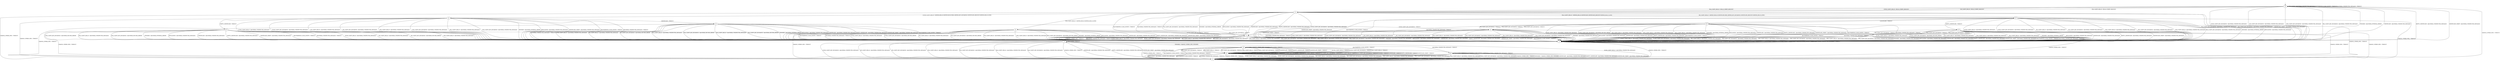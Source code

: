 digraph h5 {
s0 [label="s0"];
s1 [label="s1"];
s2 [label="s2"];
s3 [label="s3"];
s4 [label="s4"];
s5 [label="s5"];
s12 [label="s12"];
s6 [label="s6"];
s7 [label="s7"];
s13 [label="s13"];
s14 [label="s14"];
s17 [label="s17"];
s8 [label="s8"];
s9 [label="s9"];
s15 [label="s15"];
s10 [label="s10"];
s16 [label="s16"];
s11 [label="s11"];
s0 -> s1 [label="ECDH_CLIENT_HELLO / HELLO_VERIFY_REQUEST"];
s0 -> s2 [label="ECDH_CLIENT_KEY_EXCHANGE / Alert(FATAL,UNEXPECTED_MESSAGE)"];
s0 -> s1 [label="DH_CLIENT_HELLO / HELLO_VERIFY_REQUEST"];
s0 -> s2 [label="DH_CLIENT_KEY_EXCHANGE / Alert(FATAL,UNEXPECTED_MESSAGE)"];
s0 -> s1 [label="PSK_CLIENT_HELLO / HELLO_VERIFY_REQUEST"];
s0 -> s2 [label="PSK_CLIENT_KEY_EXCHANGE / Alert(FATAL,UNEXPECTED_MESSAGE)"];
s0 -> s1 [label="RSA_CLIENT_HELLO / HELLO_VERIFY_REQUEST"];
s0 -> s2 [label="RSA_CLIENT_KEY_EXCHANGE / Alert(FATAL,UNEXPECTED_MESSAGE)"];
s0 -> s3 [label="CHANGE_CIPHER_SPEC / TIMEOUT"];
s0 -> s2 [label="FINISHED / Alert(FATAL,INTERNAL_ERROR)"];
s0 -> s0 [label="APPLICATION / Alert(FATAL,UNEXPECTED_MESSAGE)"];
s0 -> s2 [label="CERTIFICATE / Alert(FATAL,UNEXPECTED_MESSAGE)"];
s0 -> s2 [label="EMPTY_CERTIFICATE / Alert(FATAL,UNEXPECTED_MESSAGE)"];
s0 -> s2 [label="CERTIFICATE_VERIFY / Alert(FATAL,UNEXPECTED_MESSAGE)"];
s0 -> s0 [label="Alert(WARNING,CLOSE_NOTIFY) / TIMEOUT"];
s0 -> s0 [label="Alert(FATAL,UNEXPECTED_MESSAGE) / TIMEOUT"];
s1 -> s4 [label="ECDH_CLIENT_HELLO / SERVER_HELLO,CERTIFICATE,ECDHE_SERVER_KEY_EXCHANGE,CERTIFICATE_REQUEST,SERVER_HELLO_DONE"];
s1 -> s2 [label="ECDH_CLIENT_KEY_EXCHANGE / Alert(FATAL,UNEXPECTED_MESSAGE)"];
s1 -> s12 [label="DH_CLIENT_HELLO / SERVER_HELLO,CERTIFICATE,DHE_SERVER_KEY_EXCHANGE,CERTIFICATE_REQUEST,SERVER_HELLO_DONE"];
s1 -> s2 [label="DH_CLIENT_KEY_EXCHANGE / Alert(FATAL,UNEXPECTED_MESSAGE)"];
s1 -> s5 [label="PSK_CLIENT_HELLO / SERVER_HELLO,SERVER_HELLO_DONE"];
s1 -> s2 [label="PSK_CLIENT_KEY_EXCHANGE / Alert(FATAL,UNEXPECTED_MESSAGE)"];
s1 -> s12 [label="RSA_CLIENT_HELLO / SERVER_HELLO,CERTIFICATE,CERTIFICATE_REQUEST,SERVER_HELLO_DONE"];
s1 -> s2 [label="RSA_CLIENT_KEY_EXCHANGE / Alert(FATAL,UNEXPECTED_MESSAGE)"];
s1 -> s3 [label="CHANGE_CIPHER_SPEC / TIMEOUT"];
s1 -> s2 [label="FINISHED / Alert(FATAL,INTERNAL_ERROR)"];
s1 -> s2 [label="APPLICATION / Alert(FATAL,UNEXPECTED_MESSAGE)"];
s1 -> s2 [label="CERTIFICATE / Alert(FATAL,UNEXPECTED_MESSAGE)"];
s1 -> s2 [label="EMPTY_CERTIFICATE / Alert(FATAL,UNEXPECTED_MESSAGE)"];
s1 -> s2 [label="CERTIFICATE_VERIFY / Alert(FATAL,UNEXPECTED_MESSAGE)"];
s1 -> s2 [label="Alert(WARNING,CLOSE_NOTIFY) / TIMEOUT"];
s1 -> s2 [label="Alert(FATAL,UNEXPECTED_MESSAGE) / TIMEOUT"];
s2 -> s2 [label="ECDH_CLIENT_HELLO / TIMEOUT"];
s2 -> s2 [label="ECDH_CLIENT_KEY_EXCHANGE / TIMEOUT"];
s2 -> s2 [label="DH_CLIENT_HELLO / TIMEOUT"];
s2 -> s2 [label="DH_CLIENT_KEY_EXCHANGE / TIMEOUT"];
s2 -> s2 [label="PSK_CLIENT_HELLO / TIMEOUT"];
s2 -> s2 [label="PSK_CLIENT_KEY_EXCHANGE / TIMEOUT"];
s2 -> s2 [label="RSA_CLIENT_HELLO / TIMEOUT"];
s2 -> s2 [label="RSA_CLIENT_KEY_EXCHANGE / TIMEOUT"];
s2 -> s3 [label="CHANGE_CIPHER_SPEC / TIMEOUT"];
s2 -> s2 [label="FINISHED / TIMEOUT"];
s2 -> s2 [label="APPLICATION / Alert(FATAL,UNEXPECTED_MESSAGE)"];
s2 -> s2 [label="CERTIFICATE / TIMEOUT"];
s2 -> s2 [label="EMPTY_CERTIFICATE / TIMEOUT"];
s2 -> s2 [label="CERTIFICATE_VERIFY / TIMEOUT"];
s2 -> s2 [label="Alert(WARNING,CLOSE_NOTIFY) / TIMEOUT"];
s2 -> s2 [label="Alert(FATAL,UNEXPECTED_MESSAGE) / TIMEOUT"];
s3 -> s3 [label="ECDH_CLIENT_HELLO / TIMEOUT"];
s3 -> s3 [label="ECDH_CLIENT_KEY_EXCHANGE / TIMEOUT"];
s3 -> s3 [label="DH_CLIENT_HELLO / TIMEOUT"];
s3 -> s3 [label="DH_CLIENT_KEY_EXCHANGE / TIMEOUT"];
s3 -> s3 [label="PSK_CLIENT_HELLO / TIMEOUT"];
s3 -> s3 [label="PSK_CLIENT_KEY_EXCHANGE / TIMEOUT"];
s3 -> s3 [label="RSA_CLIENT_HELLO / TIMEOUT"];
s3 -> s3 [label="RSA_CLIENT_KEY_EXCHANGE / TIMEOUT"];
s3 -> s3 [label="CHANGE_CIPHER_SPEC / TIMEOUT"];
s3 -> s3 [label="FINISHED / TIMEOUT"];
s3 -> s3 [label="APPLICATION / TIMEOUT"];
s3 -> s3 [label="CERTIFICATE / TIMEOUT"];
s3 -> s3 [label="EMPTY_CERTIFICATE / TIMEOUT"];
s3 -> s3 [label="CERTIFICATE_VERIFY / TIMEOUT"];
s3 -> s3 [label="Alert(WARNING,CLOSE_NOTIFY) / TIMEOUT"];
s3 -> s3 [label="Alert(FATAL,UNEXPECTED_MESSAGE) / TIMEOUT"];
s4 -> s2 [label="ECDH_CLIENT_HELLO / Alert(FATAL,UNEXPECTED_MESSAGE)"];
s4 -> s2 [label="ECDH_CLIENT_KEY_EXCHANGE / Alert(FATAL,UNEXPECTED_MESSAGE)"];
s4 -> s2 [label="DH_CLIENT_HELLO / Alert(FATAL,UNEXPECTED_MESSAGE)"];
s4 -> s2 [label="DH_CLIENT_KEY_EXCHANGE / Alert(FATAL,UNEXPECTED_MESSAGE)"];
s4 -> s2 [label="PSK_CLIENT_HELLO / Alert(FATAL,UNEXPECTED_MESSAGE)"];
s4 -> s2 [label="PSK_CLIENT_KEY_EXCHANGE / Alert(FATAL,UNEXPECTED_MESSAGE)"];
s4 -> s2 [label="RSA_CLIENT_HELLO / Alert(FATAL,UNEXPECTED_MESSAGE)"];
s4 -> s2 [label="RSA_CLIENT_KEY_EXCHANGE / Alert(FATAL,UNEXPECTED_MESSAGE)"];
s4 -> s3 [label="CHANGE_CIPHER_SPEC / TIMEOUT"];
s4 -> s2 [label="FINISHED / Alert(FATAL,INTERNAL_ERROR)"];
s4 -> s2 [label="APPLICATION / Alert(FATAL,UNEXPECTED_MESSAGE)"];
s4 -> s6 [label="CERTIFICATE / TIMEOUT"];
s4 -> s17 [label="EMPTY_CERTIFICATE / TIMEOUT"];
s4 -> s2 [label="CERTIFICATE_VERIFY / Alert(FATAL,UNEXPECTED_MESSAGE)"];
s4 -> s2 [label="Alert(WARNING,CLOSE_NOTIFY) / TIMEOUT"];
s4 -> s2 [label="Alert(FATAL,UNEXPECTED_MESSAGE) / TIMEOUT"];
s5 -> s2 [label="ECDH_CLIENT_HELLO / Alert(FATAL,UNEXPECTED_MESSAGE)"];
s5 -> s2 [label="ECDH_CLIENT_KEY_EXCHANGE / Alert(FATAL,DECODE_ERROR)"];
s5 -> s2 [label="DH_CLIENT_HELLO / Alert(FATAL,UNEXPECTED_MESSAGE)"];
s5 -> s2 [label="DH_CLIENT_KEY_EXCHANGE / Alert(FATAL,DECODE_ERROR)"];
s5 -> s2 [label="PSK_CLIENT_HELLO / Alert(FATAL,UNEXPECTED_MESSAGE)"];
s5 -> s7 [label="PSK_CLIENT_KEY_EXCHANGE / TIMEOUT"];
s5 -> s2 [label="RSA_CLIENT_HELLO / Alert(FATAL,UNEXPECTED_MESSAGE)"];
s5 -> s2 [label="RSA_CLIENT_KEY_EXCHANGE / Alert(FATAL,DECODE_ERROR)"];
s5 -> s3 [label="CHANGE_CIPHER_SPEC / TIMEOUT"];
s5 -> s2 [label="FINISHED / Alert(FATAL,INTERNAL_ERROR)"];
s5 -> s2 [label="APPLICATION / Alert(FATAL,UNEXPECTED_MESSAGE)"];
s5 -> s2 [label="CERTIFICATE / Alert(FATAL,UNEXPECTED_MESSAGE)"];
s5 -> s2 [label="EMPTY_CERTIFICATE / Alert(FATAL,UNEXPECTED_MESSAGE)"];
s5 -> s2 [label="CERTIFICATE_VERIFY / Alert(FATAL,UNEXPECTED_MESSAGE)"];
s5 -> s2 [label="Alert(WARNING,CLOSE_NOTIFY) / TIMEOUT"];
s5 -> s2 [label="Alert(FATAL,UNEXPECTED_MESSAGE) / TIMEOUT"];
s12 -> s2 [label="ECDH_CLIENT_HELLO / Alert(FATAL,UNEXPECTED_MESSAGE)"];
s12 -> s2 [label="ECDH_CLIENT_KEY_EXCHANGE / Alert(FATAL,UNEXPECTED_MESSAGE)"];
s12 -> s2 [label="DH_CLIENT_HELLO / Alert(FATAL,UNEXPECTED_MESSAGE)"];
s12 -> s2 [label="DH_CLIENT_KEY_EXCHANGE / Alert(FATAL,UNEXPECTED_MESSAGE)"];
s12 -> s2 [label="PSK_CLIENT_HELLO / Alert(FATAL,UNEXPECTED_MESSAGE)"];
s12 -> s2 [label="PSK_CLIENT_KEY_EXCHANGE / Alert(FATAL,UNEXPECTED_MESSAGE)"];
s12 -> s2 [label="RSA_CLIENT_HELLO / Alert(FATAL,UNEXPECTED_MESSAGE)"];
s12 -> s2 [label="RSA_CLIENT_KEY_EXCHANGE / Alert(FATAL,UNEXPECTED_MESSAGE)"];
s12 -> s3 [label="CHANGE_CIPHER_SPEC / TIMEOUT"];
s12 -> s2 [label="FINISHED / Alert(FATAL,INTERNAL_ERROR)"];
s12 -> s2 [label="APPLICATION / Alert(FATAL,UNEXPECTED_MESSAGE)"];
s12 -> s13 [label="CERTIFICATE / TIMEOUT"];
s12 -> s14 [label="EMPTY_CERTIFICATE / TIMEOUT"];
s12 -> s2 [label="CERTIFICATE_VERIFY / Alert(FATAL,UNEXPECTED_MESSAGE)"];
s12 -> s2 [label="Alert(WARNING,CLOSE_NOTIFY) / TIMEOUT"];
s12 -> s2 [label="Alert(FATAL,UNEXPECTED_MESSAGE) / TIMEOUT"];
s6 -> s2 [label="ECDH_CLIENT_HELLO / Alert(FATAL,UNEXPECTED_MESSAGE)"];
s6 -> s8 [label="ECDH_CLIENT_KEY_EXCHANGE / TIMEOUT"];
s6 -> s2 [label="DH_CLIENT_HELLO / Alert(FATAL,UNEXPECTED_MESSAGE)"];
s6 -> s2 [label="DH_CLIENT_KEY_EXCHANGE / Alert(FATAL,DECODE_ERROR)"];
s6 -> s2 [label="PSK_CLIENT_HELLO / Alert(FATAL,UNEXPECTED_MESSAGE)"];
s6 -> s2 [label="PSK_CLIENT_KEY_EXCHANGE / Alert(FATAL,DECODE_ERROR)"];
s6 -> s2 [label="RSA_CLIENT_HELLO / Alert(FATAL,UNEXPECTED_MESSAGE)"];
s6 -> s2 [label="RSA_CLIENT_KEY_EXCHANGE / Alert(FATAL,DECODE_ERROR)"];
s6 -> s3 [label="CHANGE_CIPHER_SPEC / TIMEOUT"];
s6 -> s2 [label="FINISHED / Alert(FATAL,INTERNAL_ERROR)"];
s6 -> s2 [label="APPLICATION / Alert(FATAL,UNEXPECTED_MESSAGE)"];
s6 -> s2 [label="CERTIFICATE / Alert(FATAL,UNEXPECTED_MESSAGE)"];
s6 -> s2 [label="EMPTY_CERTIFICATE / Alert(FATAL,UNEXPECTED_MESSAGE)"];
s6 -> s2 [label="CERTIFICATE_VERIFY / Alert(FATAL,UNEXPECTED_MESSAGE)"];
s6 -> s2 [label="Alert(WARNING,CLOSE_NOTIFY) / TIMEOUT"];
s6 -> s2 [label="Alert(FATAL,UNEXPECTED_MESSAGE) / TIMEOUT"];
s7 -> s2 [label="ECDH_CLIENT_HELLO / Alert(FATAL,UNEXPECTED_MESSAGE)"];
s7 -> s2 [label="ECDH_CLIENT_KEY_EXCHANGE / Alert(FATAL,UNEXPECTED_MESSAGE)"];
s7 -> s2 [label="DH_CLIENT_HELLO / Alert(FATAL,UNEXPECTED_MESSAGE)"];
s7 -> s2 [label="DH_CLIENT_KEY_EXCHANGE / Alert(FATAL,UNEXPECTED_MESSAGE)"];
s7 -> s2 [label="PSK_CLIENT_HELLO / Alert(FATAL,UNEXPECTED_MESSAGE)"];
s7 -> s2 [label="PSK_CLIENT_KEY_EXCHANGE / Alert(FATAL,UNEXPECTED_MESSAGE)"];
s7 -> s2 [label="RSA_CLIENT_HELLO / Alert(FATAL,UNEXPECTED_MESSAGE)"];
s7 -> s2 [label="RSA_CLIENT_KEY_EXCHANGE / Alert(FATAL,UNEXPECTED_MESSAGE)"];
s7 -> s9 [label="CHANGE_CIPHER_SPEC / TIMEOUT"];
s7 -> s2 [label="FINISHED / Alert(FATAL,UNEXPECTED_MESSAGE)"];
s7 -> s2 [label="APPLICATION / Alert(FATAL,UNEXPECTED_MESSAGE)"];
s7 -> s2 [label="CERTIFICATE / Alert(FATAL,UNEXPECTED_MESSAGE)"];
s7 -> s2 [label="EMPTY_CERTIFICATE / Alert(FATAL,UNEXPECTED_MESSAGE)"];
s7 -> s2 [label="CERTIFICATE_VERIFY / Alert(FATAL,UNEXPECTED_MESSAGE)"];
s7 -> s2 [label="Alert(WARNING,CLOSE_NOTIFY) / TIMEOUT"];
s7 -> s2 [label="Alert(FATAL,UNEXPECTED_MESSAGE) / TIMEOUT"];
s13 -> s2 [label="ECDH_CLIENT_HELLO / Alert(FATAL,UNEXPECTED_MESSAGE)"];
s13 -> s2 [label="ECDH_CLIENT_KEY_EXCHANGE / Alert(FATAL,DECODE_ERROR)"];
s13 -> s2 [label="DH_CLIENT_HELLO / Alert(FATAL,UNEXPECTED_MESSAGE)"];
s13 -> s8 [label="DH_CLIENT_KEY_EXCHANGE / TIMEOUT"];
s13 -> s2 [label="PSK_CLIENT_HELLO / Alert(FATAL,UNEXPECTED_MESSAGE)"];
s13 -> s8 [label="PSK_CLIENT_KEY_EXCHANGE / TIMEOUT"];
s13 -> s2 [label="RSA_CLIENT_HELLO / Alert(FATAL,UNEXPECTED_MESSAGE)"];
s13 -> s8 [label="RSA_CLIENT_KEY_EXCHANGE / TIMEOUT"];
s13 -> s3 [label="CHANGE_CIPHER_SPEC / TIMEOUT"];
s13 -> s2 [label="FINISHED / Alert(FATAL,INTERNAL_ERROR)"];
s13 -> s2 [label="APPLICATION / Alert(FATAL,UNEXPECTED_MESSAGE)"];
s13 -> s2 [label="CERTIFICATE / Alert(FATAL,UNEXPECTED_MESSAGE)"];
s13 -> s2 [label="EMPTY_CERTIFICATE / Alert(FATAL,UNEXPECTED_MESSAGE)"];
s13 -> s2 [label="CERTIFICATE_VERIFY / Alert(FATAL,UNEXPECTED_MESSAGE)"];
s13 -> s2 [label="Alert(WARNING,CLOSE_NOTIFY) / TIMEOUT"];
s13 -> s2 [label="Alert(FATAL,UNEXPECTED_MESSAGE) / TIMEOUT"];
s14 -> s2 [label="ECDH_CLIENT_HELLO / Alert(FATAL,UNEXPECTED_MESSAGE)"];
s14 -> s2 [label="ECDH_CLIENT_KEY_EXCHANGE / Alert(FATAL,DECODE_ERROR)"];
s14 -> s2 [label="DH_CLIENT_HELLO / Alert(FATAL,UNEXPECTED_MESSAGE)"];
s14 -> s7 [label="DH_CLIENT_KEY_EXCHANGE / TIMEOUT"];
s14 -> s2 [label="PSK_CLIENT_HELLO / Alert(FATAL,UNEXPECTED_MESSAGE)"];
s14 -> s15 [label="PSK_CLIENT_KEY_EXCHANGE / TIMEOUT"];
s14 -> s2 [label="RSA_CLIENT_HELLO / Alert(FATAL,UNEXPECTED_MESSAGE)"];
s14 -> s15 [label="RSA_CLIENT_KEY_EXCHANGE / TIMEOUT"];
s14 -> s3 [label="CHANGE_CIPHER_SPEC / TIMEOUT"];
s14 -> s2 [label="FINISHED / Alert(FATAL,INTERNAL_ERROR)"];
s14 -> s2 [label="APPLICATION / Alert(FATAL,UNEXPECTED_MESSAGE)"];
s14 -> s2 [label="CERTIFICATE / Alert(FATAL,UNEXPECTED_MESSAGE)"];
s14 -> s2 [label="EMPTY_CERTIFICATE / Alert(FATAL,UNEXPECTED_MESSAGE)"];
s14 -> s2 [label="CERTIFICATE_VERIFY / Alert(FATAL,UNEXPECTED_MESSAGE)"];
s14 -> s2 [label="Alert(WARNING,CLOSE_NOTIFY) / TIMEOUT"];
s14 -> s2 [label="Alert(FATAL,UNEXPECTED_MESSAGE) / TIMEOUT"];
s17 -> s2 [label="ECDH_CLIENT_HELLO / Alert(FATAL,UNEXPECTED_MESSAGE)"];
s17 -> s7 [label="ECDH_CLIENT_KEY_EXCHANGE / TIMEOUT"];
s17 -> s2 [label="DH_CLIENT_HELLO / Alert(FATAL,UNEXPECTED_MESSAGE)"];
s17 -> s2 [label="DH_CLIENT_KEY_EXCHANGE / Alert(FATAL,DECODE_ERROR)"];
s17 -> s2 [label="PSK_CLIENT_HELLO / Alert(FATAL,UNEXPECTED_MESSAGE)"];
s17 -> s2 [label="PSK_CLIENT_KEY_EXCHANGE / Alert(FATAL,DECODE_ERROR)"];
s17 -> s2 [label="RSA_CLIENT_HELLO / Alert(FATAL,UNEXPECTED_MESSAGE)"];
s17 -> s2 [label="RSA_CLIENT_KEY_EXCHANGE / Alert(FATAL,DECODE_ERROR)"];
s17 -> s3 [label="CHANGE_CIPHER_SPEC / TIMEOUT"];
s17 -> s2 [label="FINISHED / Alert(FATAL,INTERNAL_ERROR)"];
s17 -> s2 [label="APPLICATION / Alert(FATAL,UNEXPECTED_MESSAGE)"];
s17 -> s2 [label="CERTIFICATE / Alert(FATAL,UNEXPECTED_MESSAGE)"];
s17 -> s2 [label="EMPTY_CERTIFICATE / Alert(FATAL,UNEXPECTED_MESSAGE)"];
s17 -> s2 [label="CERTIFICATE_VERIFY / Alert(FATAL,UNEXPECTED_MESSAGE)"];
s17 -> s2 [label="Alert(WARNING,CLOSE_NOTIFY) / TIMEOUT"];
s17 -> s2 [label="Alert(FATAL,UNEXPECTED_MESSAGE) / TIMEOUT"];
s8 -> s2 [label="ECDH_CLIENT_HELLO / Alert(FATAL,UNEXPECTED_MESSAGE)"];
s8 -> s2 [label="ECDH_CLIENT_KEY_EXCHANGE / Alert(FATAL,UNEXPECTED_MESSAGE)"];
s8 -> s2 [label="DH_CLIENT_HELLO / Alert(FATAL,UNEXPECTED_MESSAGE)"];
s8 -> s2 [label="DH_CLIENT_KEY_EXCHANGE / Alert(FATAL,UNEXPECTED_MESSAGE)"];
s8 -> s2 [label="PSK_CLIENT_HELLO / Alert(FATAL,UNEXPECTED_MESSAGE)"];
s8 -> s2 [label="PSK_CLIENT_KEY_EXCHANGE / Alert(FATAL,UNEXPECTED_MESSAGE)"];
s8 -> s2 [label="RSA_CLIENT_HELLO / Alert(FATAL,UNEXPECTED_MESSAGE)"];
s8 -> s2 [label="RSA_CLIENT_KEY_EXCHANGE / Alert(FATAL,UNEXPECTED_MESSAGE)"];
s8 -> s3 [label="CHANGE_CIPHER_SPEC / TIMEOUT"];
s8 -> s2 [label="FINISHED / Alert(FATAL,UNEXPECTED_MESSAGE)"];
s8 -> s2 [label="APPLICATION / Alert(FATAL,UNEXPECTED_MESSAGE)"];
s8 -> s2 [label="CERTIFICATE / Alert(FATAL,UNEXPECTED_MESSAGE)"];
s8 -> s2 [label="EMPTY_CERTIFICATE / Alert(FATAL,UNEXPECTED_MESSAGE)"];
s8 -> s7 [label="CERTIFICATE_VERIFY / TIMEOUT"];
s8 -> s2 [label="Alert(WARNING,CLOSE_NOTIFY) / TIMEOUT"];
s8 -> s2 [label="Alert(FATAL,UNEXPECTED_MESSAGE) / TIMEOUT"];
s9 -> s3 [label="ECDH_CLIENT_HELLO / Alert(FATAL,UNEXPECTED_MESSAGE)"];
s9 -> s3 [label="ECDH_CLIENT_KEY_EXCHANGE / Alert(FATAL,UNEXPECTED_MESSAGE)"];
s9 -> s3 [label="DH_CLIENT_HELLO / Alert(FATAL,UNEXPECTED_MESSAGE)"];
s9 -> s3 [label="DH_CLIENT_KEY_EXCHANGE / Alert(FATAL,UNEXPECTED_MESSAGE)"];
s9 -> s3 [label="PSK_CLIENT_HELLO / Alert(FATAL,UNEXPECTED_MESSAGE)"];
s9 -> s3 [label="PSK_CLIENT_KEY_EXCHANGE / Alert(FATAL,UNEXPECTED_MESSAGE)"];
s9 -> s3 [label="RSA_CLIENT_HELLO / Alert(FATAL,UNEXPECTED_MESSAGE)"];
s9 -> s3 [label="RSA_CLIENT_KEY_EXCHANGE / Alert(FATAL,UNEXPECTED_MESSAGE)"];
s9 -> s3 [label="CHANGE_CIPHER_SPEC / TIMEOUT"];
s9 -> s10 [label="FINISHED / CHANGE_CIPHER_SPEC,FINISHED"];
s9 -> s9 [label="APPLICATION / TIMEOUT"];
s9 -> s3 [label="CERTIFICATE / Alert(FATAL,UNEXPECTED_MESSAGE)"];
s9 -> s3 [label="EMPTY_CERTIFICATE / Alert(FATAL,UNEXPECTED_MESSAGE)"];
s9 -> s3 [label="CERTIFICATE_VERIFY / Alert(FATAL,UNEXPECTED_MESSAGE)"];
s9 -> s16 [label="Alert(WARNING,CLOSE_NOTIFY) / TIMEOUT"];
s9 -> s16 [label="Alert(FATAL,UNEXPECTED_MESSAGE) / TIMEOUT"];
s15 -> s2 [label="ECDH_CLIENT_HELLO / Alert(FATAL,UNEXPECTED_MESSAGE)"];
s15 -> s2 [label="ECDH_CLIENT_KEY_EXCHANGE / Alert(FATAL,UNEXPECTED_MESSAGE)"];
s15 -> s2 [label="DH_CLIENT_HELLO / Alert(FATAL,UNEXPECTED_MESSAGE)"];
s15 -> s2 [label="DH_CLIENT_KEY_EXCHANGE / Alert(FATAL,UNEXPECTED_MESSAGE)"];
s15 -> s2 [label="PSK_CLIENT_HELLO / Alert(FATAL,UNEXPECTED_MESSAGE)"];
s15 -> s2 [label="PSK_CLIENT_KEY_EXCHANGE / Alert(FATAL,UNEXPECTED_MESSAGE)"];
s15 -> s2 [label="RSA_CLIENT_HELLO / Alert(FATAL,UNEXPECTED_MESSAGE)"];
s15 -> s2 [label="RSA_CLIENT_KEY_EXCHANGE / Alert(FATAL,UNEXPECTED_MESSAGE)"];
s15 -> s3 [label="CHANGE_CIPHER_SPEC / TIMEOUT"];
s15 -> s2 [label="FINISHED / Alert(FATAL,UNEXPECTED_MESSAGE)"];
s15 -> s2 [label="APPLICATION / Alert(FATAL,UNEXPECTED_MESSAGE)"];
s15 -> s2 [label="CERTIFICATE / Alert(FATAL,UNEXPECTED_MESSAGE)"];
s15 -> s2 [label="EMPTY_CERTIFICATE / Alert(FATAL,UNEXPECTED_MESSAGE)"];
s15 -> s2 [label="CERTIFICATE_VERIFY / Alert(FATAL,UNEXPECTED_MESSAGE)"];
s15 -> s2 [label="Alert(WARNING,CLOSE_NOTIFY) / TIMEOUT"];
s15 -> s2 [label="Alert(FATAL,UNEXPECTED_MESSAGE) / TIMEOUT"];
s10 -> s11 [label="ECDH_CLIENT_HELLO / TIMEOUT"];
s10 -> s11 [label="ECDH_CLIENT_KEY_EXCHANGE / TIMEOUT"];
s10 -> s11 [label="DH_CLIENT_HELLO / TIMEOUT"];
s10 -> s11 [label="DH_CLIENT_KEY_EXCHANGE / TIMEOUT"];
s10 -> s11 [label="PSK_CLIENT_HELLO / TIMEOUT"];
s10 -> s11 [label="PSK_CLIENT_KEY_EXCHANGE / TIMEOUT"];
s10 -> s11 [label="RSA_CLIENT_HELLO / TIMEOUT"];
s10 -> s11 [label="RSA_CLIENT_KEY_EXCHANGE / TIMEOUT"];
s10 -> s3 [label="CHANGE_CIPHER_SPEC / TIMEOUT"];
s10 -> s10 [label="FINISHED / CHANGE_CIPHER_SPEC,FINISHED"];
s10 -> s10 [label="APPLICATION / TIMEOUT"];
s10 -> s11 [label="CERTIFICATE / TIMEOUT"];
s10 -> s11 [label="EMPTY_CERTIFICATE / TIMEOUT"];
s10 -> s11 [label="CERTIFICATE_VERIFY / TIMEOUT"];
s10 -> s3 [label="Alert(WARNING,CLOSE_NOTIFY) / TIMEOUT"];
s10 -> s3 [label="Alert(FATAL,UNEXPECTED_MESSAGE) / TIMEOUT"];
s16 -> s3 [label="ECDH_CLIENT_HELLO / Alert(FATAL,UNEXPECTED_MESSAGE)"];
s16 -> s3 [label="ECDH_CLIENT_KEY_EXCHANGE / Alert(FATAL,UNEXPECTED_MESSAGE)"];
s16 -> s3 [label="DH_CLIENT_HELLO / Alert(FATAL,UNEXPECTED_MESSAGE)"];
s16 -> s3 [label="DH_CLIENT_KEY_EXCHANGE / Alert(FATAL,UNEXPECTED_MESSAGE)"];
s16 -> s3 [label="PSK_CLIENT_HELLO / Alert(FATAL,UNEXPECTED_MESSAGE)"];
s16 -> s3 [label="PSK_CLIENT_KEY_EXCHANGE / Alert(FATAL,UNEXPECTED_MESSAGE)"];
s16 -> s3 [label="RSA_CLIENT_HELLO / Alert(FATAL,UNEXPECTED_MESSAGE)"];
s16 -> s3 [label="RSA_CLIENT_KEY_EXCHANGE / Alert(FATAL,UNEXPECTED_MESSAGE)"];
s16 -> s3 [label="CHANGE_CIPHER_SPEC / TIMEOUT"];
s16 -> s3 [label="FINISHED / CHANGE_CIPHER_SPEC,FINISHED"];
s16 -> s16 [label="APPLICATION / TIMEOUT"];
s16 -> s3 [label="CERTIFICATE / Alert(FATAL,UNEXPECTED_MESSAGE)"];
s16 -> s3 [label="EMPTY_CERTIFICATE / Alert(FATAL,UNEXPECTED_MESSAGE)"];
s16 -> s3 [label="CERTIFICATE_VERIFY / Alert(FATAL,UNEXPECTED_MESSAGE)"];
s16 -> s16 [label="Alert(WARNING,CLOSE_NOTIFY) / TIMEOUT"];
s16 -> s16 [label="Alert(FATAL,UNEXPECTED_MESSAGE) / TIMEOUT"];
s11 -> s11 [label="ECDH_CLIENT_HELLO / TIMEOUT"];
s11 -> s11 [label="ECDH_CLIENT_KEY_EXCHANGE / TIMEOUT"];
s11 -> s11 [label="DH_CLIENT_HELLO / TIMEOUT"];
s11 -> s11 [label="DH_CLIENT_KEY_EXCHANGE / TIMEOUT"];
s11 -> s11 [label="PSK_CLIENT_HELLO / TIMEOUT"];
s11 -> s11 [label="PSK_CLIENT_KEY_EXCHANGE / TIMEOUT"];
s11 -> s11 [label="RSA_CLIENT_HELLO / TIMEOUT"];
s11 -> s11 [label="RSA_CLIENT_KEY_EXCHANGE / TIMEOUT"];
s11 -> s3 [label="CHANGE_CIPHER_SPEC / TIMEOUT"];
s11 -> s11 [label="FINISHED / TIMEOUT"];
s11 -> s3 [label="APPLICATION / Alert(FATAL,UNEXPECTED_MESSAGE)"];
s11 -> s11 [label="CERTIFICATE / TIMEOUT"];
s11 -> s11 [label="EMPTY_CERTIFICATE / TIMEOUT"];
s11 -> s11 [label="CERTIFICATE_VERIFY / TIMEOUT"];
s11 -> s3 [label="Alert(WARNING,CLOSE_NOTIFY) / TIMEOUT"];
s11 -> s3 [label="Alert(FATAL,UNEXPECTED_MESSAGE) / TIMEOUT"];
__start0 [shape=none, label=""];
__start0 -> s0 [label=""];
}
